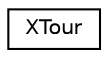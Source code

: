 digraph "Graphical Class Hierarchy"
{
 // LATEX_PDF_SIZE
  edge [fontname="Helvetica",fontsize="10",labelfontname="Helvetica",labelfontsize="10"];
  node [fontname="Helvetica",fontsize="10",shape=record];
  rankdir="LR";
  Node0 [label="XTour",height=0.2,width=0.4,color="black", fillcolor="white", style="filled",URL="$structXTour.html",tooltip=" "];
}
